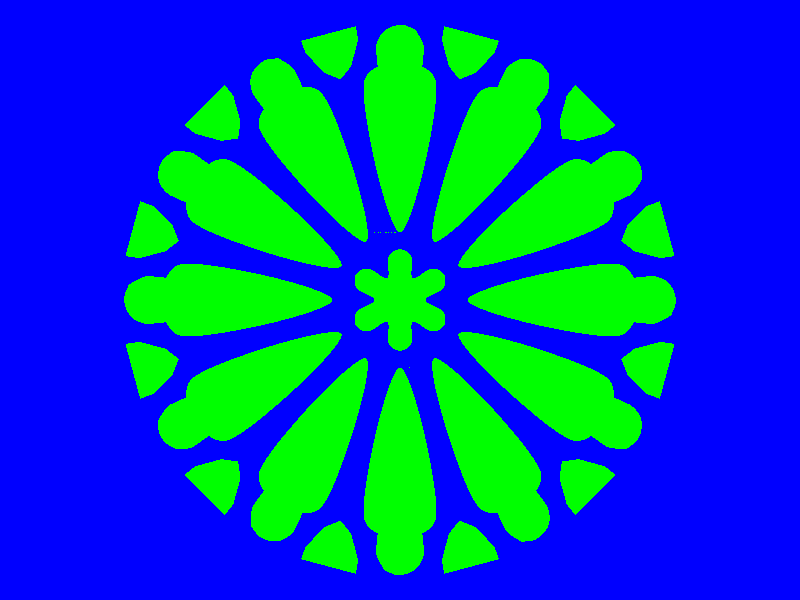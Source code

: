//November 05, 2015
//StainGlassWindows

background {
	rgb <0,0,1>
}

camera {
	location <0,0,-20>
	look_at <0,0,0>	
}

light_source {
	<20,20,-20>
	rgb <1,1,1>
}

#declare inches = 1;
#declare feet = 12 * inches;
#declare TotalDiameter = 1.5 * feet;
#declare TotalRadius = .75 * feet;
#declare Scaler = 1/8 * TotalRadius;

//Carrot
#declare CarrotLength = 5 * Scaler;
#declare SixthCarrotLength = CarrotLength/6;
#declare CarrotWidth = (CarrotLength/3)*1.2;
#declare HalfCarrotWidth = CarrotWidth/2;

//Z-Values
#declare Z1 = 2 * Scaler;
#declare Z2 = Z1 + (5 * SixthCarrotLength);

#declare Carrot = prism {
    cubic_spline
    0, // Y min
    1, // Y max CHANGE
    6, // the number of points making up the shape ...
    < 0, Z1>, // point#1 (control point... not on curve)
    < HalfCarrotWidth,  Z2>, // point#2  ... THIS POINT ...
    <-HalfCarrotWidth,  Z2>, // point#3
    < 0, Z1>, // point#4
    < HalfCarrotWidth,  Z2>, // point#5 ... MUST MATCH THIS POINT
    <-HalfCarrotWidth,  Z2>  // point#6 (control point... not on curve)
    texture { pigment { rgb <0,1,0> }}
};

//CarrotHeads

#declare HeadHeight = 1.35 * Scaler;
#declare HeadRadius = HeadHeight/2;
#declare CenterHeight = Z2+(HeadHeight*(2/3));

#declare CarrotHead = prism {
    cubic_spline
    0, // Y min
    1, // Y max CHANGE
    12, // the number of points making up the shape ...
    <-(HeadRadius)/sqrt(2), (HeadRadius)/sqrt(2)+CenterHeight>, // point#1 (control point... not on curve)
    < 0,  HeadRadius+CenterHeight>, // point#2  ... THIS POINT ...
    <(HeadRadius/2), (HeadRadius/2)*sqrt(3)+CenterHeight>
    < (HeadRadius)/sqrt(2), (HeadRadius)/sqrt(2)+CenterHeight>,
    < HeadRadius, CenterHeight>,
    < (HeadRadius)/sqrt(2), -(HeadRadius)/sqrt(2)+CenterHeight>,
    < 0, -HeadRadius+CenterHeight>,
    <-(HeadRadius)/sqrt(2), -(HeadRadius)/sqrt(2)+CenterHeight>, 
    <-HeadRadius,  CenterHeight>,
    <-(HeadRadius)/sqrt(2), (HeadRadius)/sqrt(2)+CenterHeight>, 
    < 0, HeadRadius+CenterHeight>, // point#5 ... MUST MATCH THIS POINT
    < (HeadRadius)/sqrt(2),  (HeadRadius)/sqrt(2)+CenterHeight> // point#6 (control point... not on curve)
    texture { pigment { rgb <0,1,0> }}
};

//Edges Linear Splines

#declare EdgeHeight = 1 * Scaler;

#declare Z5 = Z2+(.6*Scaler);
#declare Z3 = Z5+(.3*Scaler);
#declare Z4 = Z5+(EdgeHeight);

#declare X2 = (.4*Scaler);
#declare X3 = (.4*Scaler)+X2;
#declare X4 = -(.4*Scaler);
#declare X5 = X4-(.4*Scaler);


#declare Edges = prism {
    linear_spline
    0, // Y min
    1, // Y max CHANGE
    6, // the number of points making up the shape ...
    < 0,  Z5>, // point#1 (control point... not on curve)
    < X2,  Z3>, // point#2  ... THIS POINT ...
    < X3,  Z4>, // point#3
    < X5,  Z4>, // point#4
    < X4,  Z3>, // point#5 ... MUST MATCH THIS POINT
    < 0,   Z5>  // point#6 (control point... not on curve)
    texture { pigment { rgb <0,1,0> }}
    rotate <0,-15,0>
};


//Union Carrots, carrot heads, edges -> rotate in for loop

#declare OnePetal = union {
		object {
			Carrot
		}
		object {
			CarrotHead
		}
		object {
			Edges
		}
};

#declare Index = 0;
#declare Petals = union {
	#while (Index < 12) 
		object {
			OnePetal
			rotate <0,-30*Index,0>
		}	
		#declare Index = Index+1;
	#end
};

//FlowerCenter
#declare FlowerCenterHeight = 2 * Scaler;
#declare FlowerRadius = FlowerCenterHeight/2;
#declare MidRadius = FlowerRadius * 7/8;
#declare LittleRadius = FlowerRadius/2;

#declare RotateX = function(length,theta) { -length * sin(radians(theta)) };
#declare RotateY = function(length,theta) { length * cos(radians(theta)) };

#declare NumSlices = 6;
#declare SliceAngle = 360/(NumSlices);

#declare FlowerCenter = prism {
    cubic_spline
    0, // Y min
    1, // Y max CHANGE
    4 * NumSlices + 3, // the number of points making up the shape ...
    		#declare Degrees = 0;
		#while (Degrees < 360)
			<RotateX(FlowerRadius,Degrees), RotateY(FlowerRadius,Degrees)>
			<RotateX(MidRadius,Degrees + SliceAngle/4), RotateY(MidRadius,Degrees + SliceAngle/4)>
			<RotateX(LittleRadius,Degrees + SliceAngle/2), RotateY(LittleRadius,Degrees + SliceAngle/2)>
			<RotateX(MidRadius,Degrees + SliceAngle*3/4), RotateY(MidRadius,Degrees + SliceAngle*3/4)>
			#declare Degrees = Degrees + SliceAngle;
		#end
		//Closing it off
		<RotateX(FlowerRadius,Degrees), RotateY(FlowerRadius,Degrees)>
		<RotateX(MidRadius,Degrees + SliceAngle/4), RotateY(MidRadius,Degrees + SliceAngle/4)>
		<RotateX(LittleRadius,Degrees + SliceAngle/2), RotateY(LittleRadius,Degrees + SliceAngle/2)>
		texture { pigment { rgb <0,1,0> }}
};

//Stain Glass window

#declare StainGlassWindow = union {
	object {
		Petals
	}
	object{
		FlowerCenter
		scale 1.4
	}
	rotate <-90,0,0>
};

object { StainGlassWindow }
